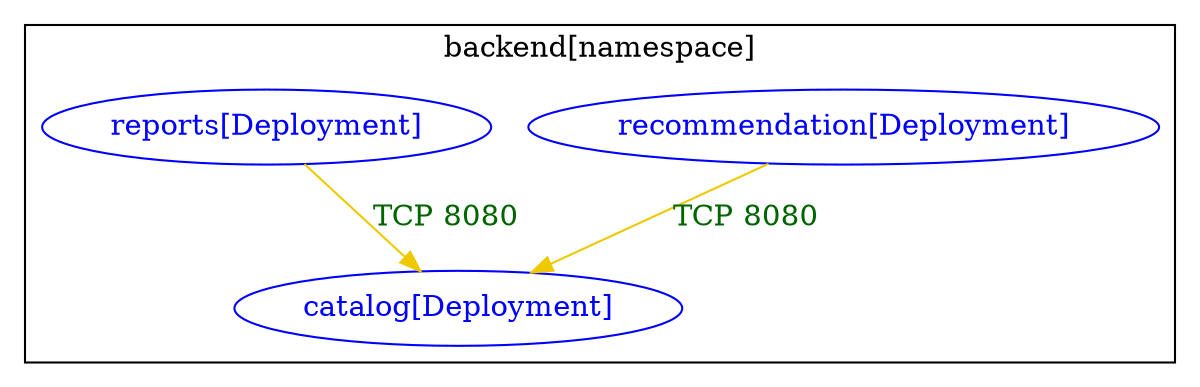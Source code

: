 digraph {
	subgraph "cluster_backend[namespace]" {
		color="black"
		fontcolor="black"
		"backend/catalog[Deployment]" [label="catalog[Deployment]" color="blue" fontcolor="blue"]
		"backend/recommendation[Deployment]" [label="recommendation[Deployment]" color="blue" fontcolor="blue"]
		"backend/reports[Deployment]" [label="reports[Deployment]" color="blue" fontcolor="blue"]
		label="backend[namespace]"
	}
	"backend/recommendation[Deployment]" -> "backend/catalog[Deployment]" [label="TCP 8080" color="gold2" fontcolor="darkgreen" weight=1]
	"backend/reports[Deployment]" -> "backend/catalog[Deployment]" [label="TCP 8080" color="gold2" fontcolor="darkgreen" weight=1]
}